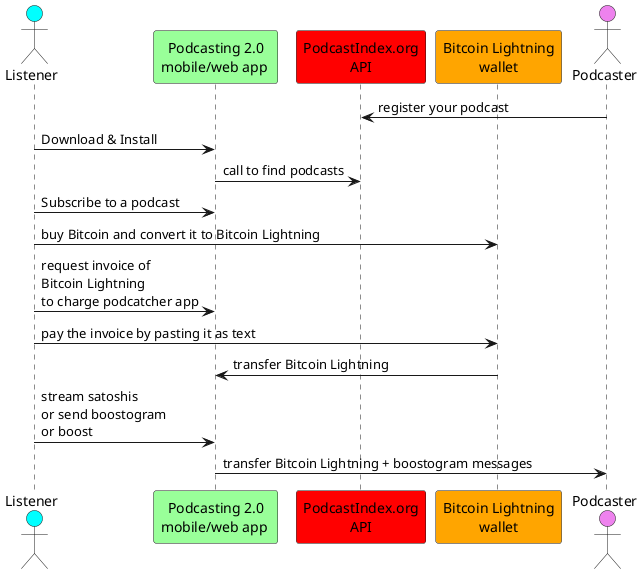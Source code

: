 %%plantuml

@startuml
actor Listener #cyan
participant "Podcasting 2.0\nmobile/web app " as App #99FF99
participant "PodcastIndex.org\nAPI" as Ind #red
participant "Bitcoin Lightning\nwallet" as Btc #orange
actor Podcaster #violet
Podcaster->Ind: register your podcast
Listener->App: Download & Install
App->Ind: call to find podcasts
Listener->App: Subscribe to a podcast
Listener->Btc: buy Bitcoin and convert it to Bitcoin Lightning
Listener->App: request invoice of\nBitcoin Lightning\nto charge podcatcher app
Listener->Btc: pay the invoice by pasting it as text
Btc->App: transfer Bitcoin Lightning 
Listener->App: stream satoshis\nor send boostogram\nor boost
App->Podcaster: transfer Bitcoin Lightning + boostogram messages
@enduml
